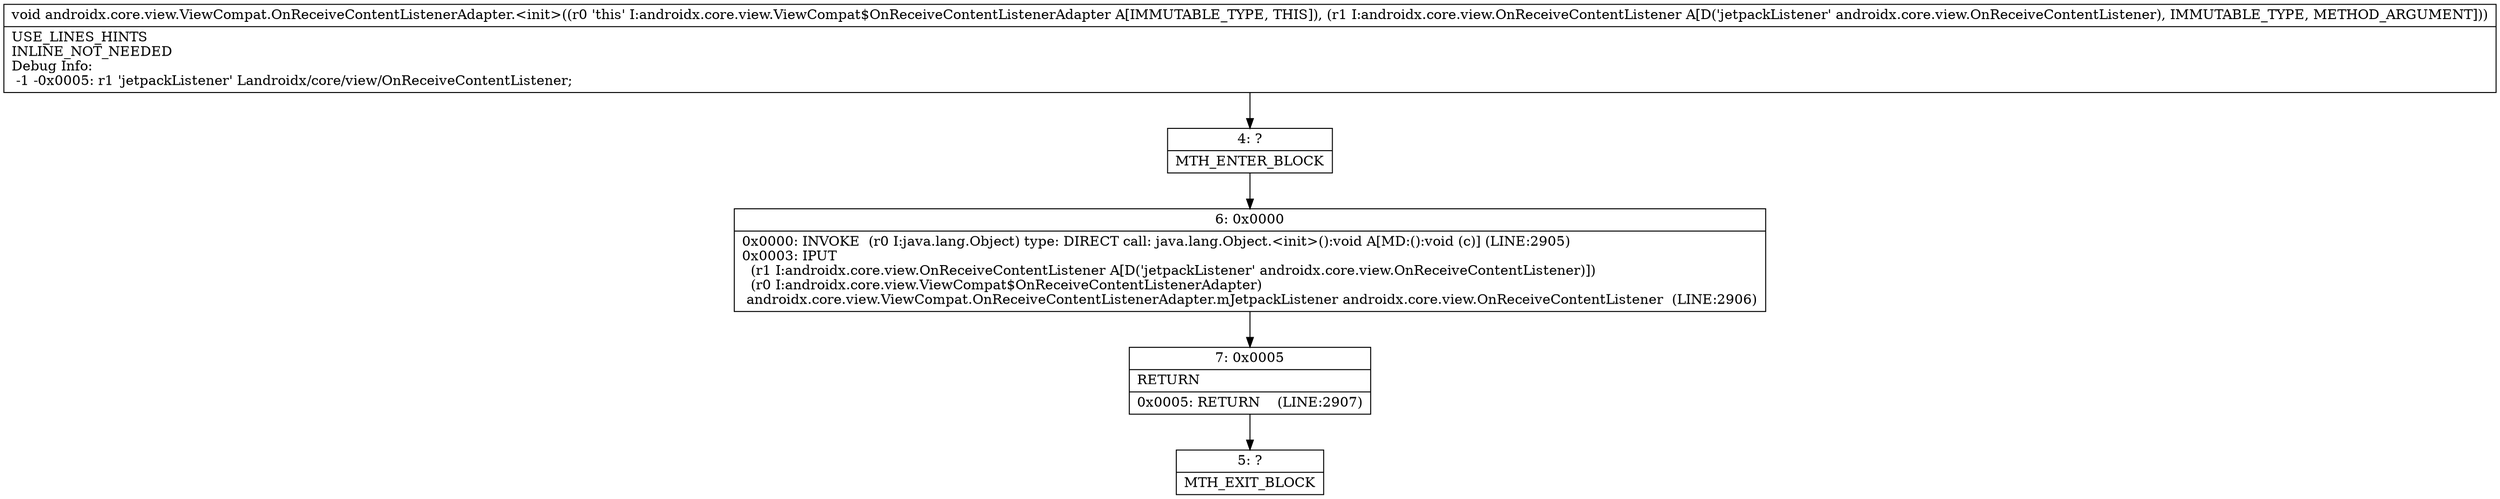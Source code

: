 digraph "CFG forandroidx.core.view.ViewCompat.OnReceiveContentListenerAdapter.\<init\>(Landroidx\/core\/view\/OnReceiveContentListener;)V" {
Node_4 [shape=record,label="{4\:\ ?|MTH_ENTER_BLOCK\l}"];
Node_6 [shape=record,label="{6\:\ 0x0000|0x0000: INVOKE  (r0 I:java.lang.Object) type: DIRECT call: java.lang.Object.\<init\>():void A[MD:():void (c)] (LINE:2905)\l0x0003: IPUT  \l  (r1 I:androidx.core.view.OnReceiveContentListener A[D('jetpackListener' androidx.core.view.OnReceiveContentListener)])\l  (r0 I:androidx.core.view.ViewCompat$OnReceiveContentListenerAdapter)\l androidx.core.view.ViewCompat.OnReceiveContentListenerAdapter.mJetpackListener androidx.core.view.OnReceiveContentListener  (LINE:2906)\l}"];
Node_7 [shape=record,label="{7\:\ 0x0005|RETURN\l|0x0005: RETURN    (LINE:2907)\l}"];
Node_5 [shape=record,label="{5\:\ ?|MTH_EXIT_BLOCK\l}"];
MethodNode[shape=record,label="{void androidx.core.view.ViewCompat.OnReceiveContentListenerAdapter.\<init\>((r0 'this' I:androidx.core.view.ViewCompat$OnReceiveContentListenerAdapter A[IMMUTABLE_TYPE, THIS]), (r1 I:androidx.core.view.OnReceiveContentListener A[D('jetpackListener' androidx.core.view.OnReceiveContentListener), IMMUTABLE_TYPE, METHOD_ARGUMENT]))  | USE_LINES_HINTS\lINLINE_NOT_NEEDED\lDebug Info:\l  \-1 \-0x0005: r1 'jetpackListener' Landroidx\/core\/view\/OnReceiveContentListener;\l}"];
MethodNode -> Node_4;Node_4 -> Node_6;
Node_6 -> Node_7;
Node_7 -> Node_5;
}


